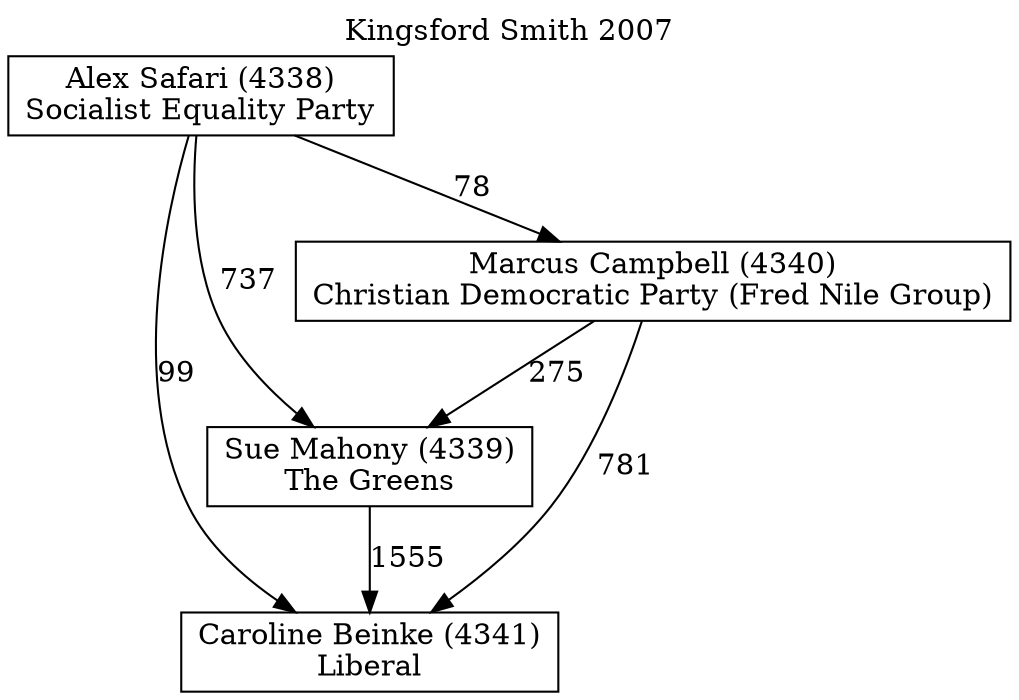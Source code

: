 // House preference flow
digraph "Caroline Beinke (4341)_Kingsford Smith_2007" {
	graph [label="Kingsford Smith 2007" labelloc=t mclimit=10]
	node [shape=box]
	"Caroline Beinke (4341)" [label="Caroline Beinke (4341)
Liberal"]
	"Sue Mahony (4339)" [label="Sue Mahony (4339)
The Greens"]
	"Marcus Campbell (4340)" [label="Marcus Campbell (4340)
Christian Democratic Party (Fred Nile Group)"]
	"Alex Safari (4338)" [label="Alex Safari (4338)
Socialist Equality Party"]
	"Sue Mahony (4339)" -> "Caroline Beinke (4341)" [label=1555]
	"Marcus Campbell (4340)" -> "Sue Mahony (4339)" [label=275]
	"Alex Safari (4338)" -> "Marcus Campbell (4340)" [label=78]
	"Marcus Campbell (4340)" -> "Caroline Beinke (4341)" [label=781]
	"Alex Safari (4338)" -> "Caroline Beinke (4341)" [label=99]
	"Alex Safari (4338)" -> "Sue Mahony (4339)" [label=737]
}
